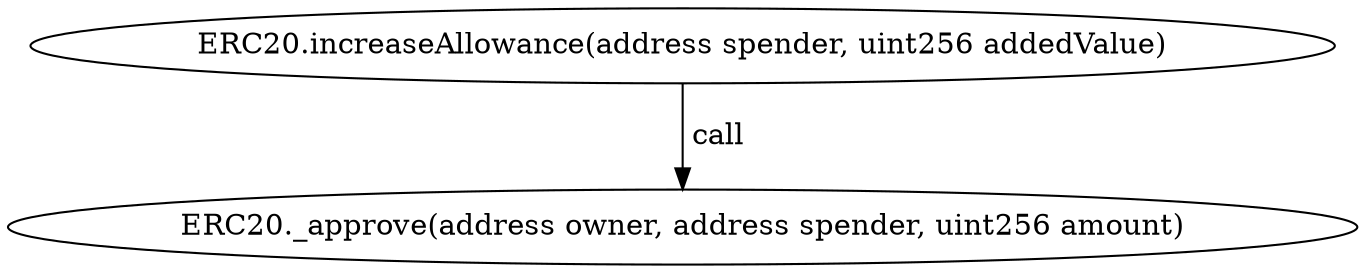 digraph "" {
	graph [bb="0,0,543.39,124.8"];
	node [label="\N"];
	"ERC20.increaseAllowance(address spender, uint256 addedValue)"	 [height=0.5,
		pos="271.7,106.8",
		width=7.39];
	"ERC20._approve(address owner, address spender, uint256 amount)"	 [height=0.5,
		pos="271.7,18",
		width=7.5471];
	"ERC20.increaseAllowance(address spender, uint256 addedValue)" -> "ERC20._approve(address owner, address spender, uint256 amount)" [key=call,
	label=" call",
	lp="283.55,62.4",
	pos="e,271.7,36.072 271.7,88.401 271.7,76.295 271.7,60.208 271.7,46.467"];
}

